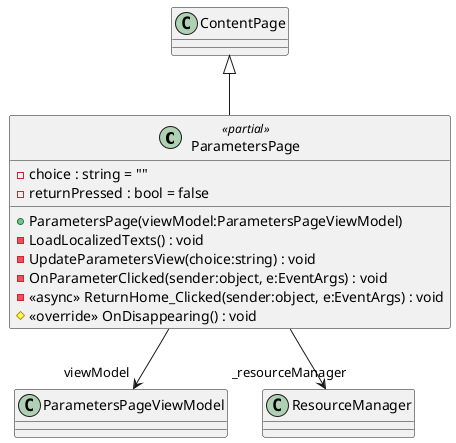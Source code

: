 @startuml
class ParametersPage <<partial>> {
    - choice : string = ""
    - returnPressed : bool = false
    + ParametersPage(viewModel:ParametersPageViewModel)
    - LoadLocalizedTexts() : void
    - UpdateParametersView(choice:string) : void
    - OnParameterClicked(sender:object, e:EventArgs) : void
    - <<async>> ReturnHome_Clicked(sender:object, e:EventArgs) : void
    # <<override>> OnDisappearing() : void
}
ContentPage <|-- ParametersPage
ParametersPage --> "viewModel" ParametersPageViewModel
ParametersPage --> "_resourceManager" ResourceManager
@enduml
